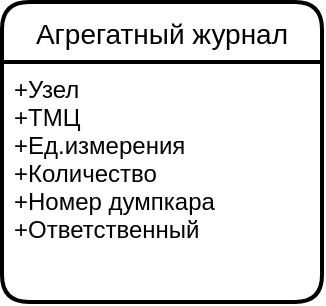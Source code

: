 <mxfile version="20.2.3" type="github">
  <diagram id="xZS1iqDsfLLNsFTqZSFf" name="Страница 1">
    <mxGraphModel dx="1422" dy="737" grid="1" gridSize="10" guides="1" tooltips="1" connect="1" arrows="1" fold="1" page="1" pageScale="1" pageWidth="827" pageHeight="1169" math="0" shadow="0">
      <root>
        <mxCell id="0" />
        <mxCell id="1" parent="0" />
        <mxCell id="mITxjE_Xkw7kHsZkBcQx-1" value="Агрегатный журнал" style="swimlane;childLayout=stackLayout;horizontal=1;startSize=30;horizontalStack=0;rounded=1;fontSize=14;fontStyle=0;strokeWidth=2;resizeParent=0;resizeLast=1;shadow=0;dashed=0;align=center;" vertex="1" parent="1">
          <mxGeometry x="540" y="80" width="160" height="150" as="geometry" />
        </mxCell>
        <mxCell id="mITxjE_Xkw7kHsZkBcQx-2" value="+Узел&#xa;+ТМЦ&#xa;+Ед.измерения&#xa;+Количество&#xa;+Номер думпкара&#xa;+Ответственный&#xa;" style="align=left;strokeColor=none;fillColor=none;spacingLeft=4;fontSize=12;verticalAlign=top;resizable=0;rotatable=0;part=1;" vertex="1" parent="mITxjE_Xkw7kHsZkBcQx-1">
          <mxGeometry y="30" width="160" height="120" as="geometry" />
        </mxCell>
      </root>
    </mxGraphModel>
  </diagram>
</mxfile>
